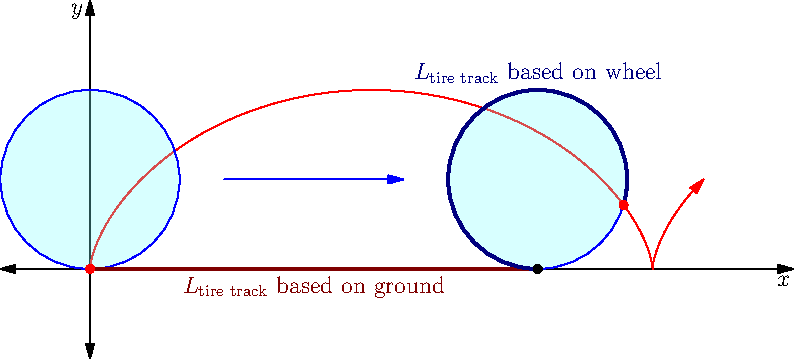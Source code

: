 import graph;
import math;
usepackage("amsmath");

size(14cm);

// Define the parametric equations for the cycloid
pair P(real t) {
    return (t - sin(t), 1 - cos(t));
}

// Set up the graph
real tmin = 0;
real tmax = 2.5 * pi;
real xmin = -1;
real xmax = tmax;
real ymin = -1;
real ymax = 3;
xaxis("$x$", xmin, xmax, Arrows);
yaxis("$y$", ymin, ymax, Arrows);

// Plot the cycloid
draw(graph(P, tmin, tmax), red, EndArrow);

filldraw(circle((0,1), 1), opacity(0.3)+lightcyan, blue);

draw((1.5,1)--(3.5,1), blue, EndArrow);
filldraw(circle((5,1), 1), opacity(0.3)+lightcyan, blue);

dotfactor *= 1.5;
draw((0,0)--(5,0), brown+1.5);
label("$L_{\text{tire track}}$ based on ground", (2.5,0), dir(-90), brown);
draw(arc((5,1),P(5),(5,0)), deepblue+1.5);
label("$L_{\text{tire track}}$ based on wheel", (5,2), dir(90), deepblue);

dot(P(0), red);
dot(P(5), red);
dot((5,0), black);
